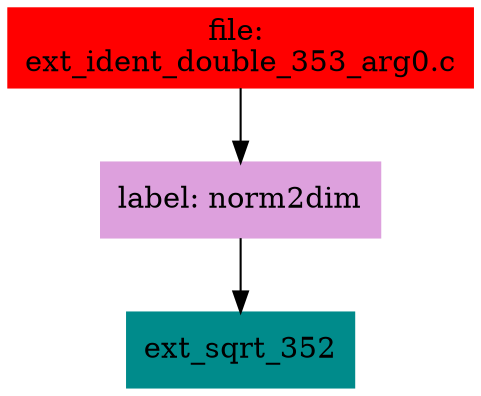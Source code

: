 digraph G {
node [shape=box]

0 [label="file: 
ext_ident_double_353_arg0.c",color=red, style=filled]
1 [label="label: norm2dim",color=plum, style=filled]
0 -> 1
2 [label="ext_sqrt_352",color=cyan4, style=filled]
1 -> 2


}

